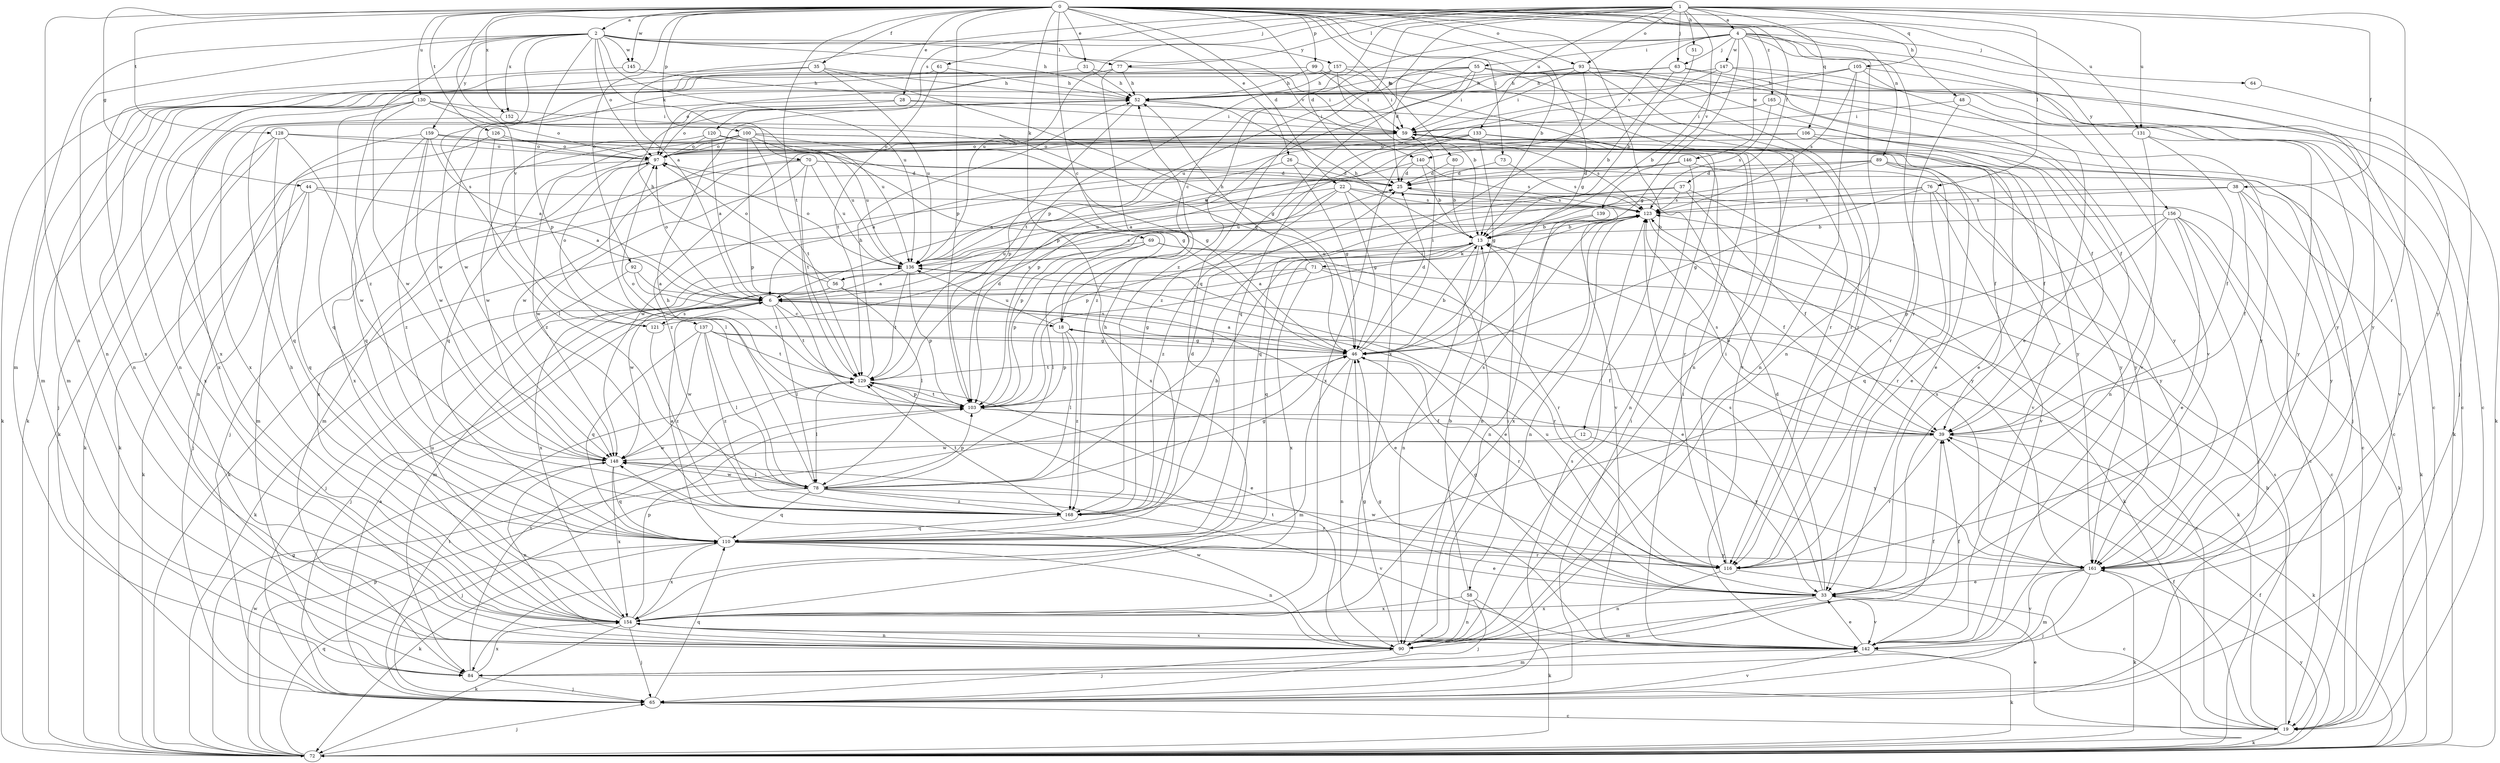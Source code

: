 strict digraph  {
0;
1;
2;
4;
6;
12;
13;
18;
19;
22;
25;
26;
28;
31;
33;
35;
37;
38;
39;
44;
46;
48;
51;
52;
55;
56;
58;
59;
61;
63;
64;
65;
69;
70;
71;
72;
73;
76;
77;
78;
80;
84;
89;
90;
92;
93;
97;
99;
100;
103;
105;
106;
110;
116;
120;
121;
123;
126;
128;
129;
130;
131;
133;
136;
137;
139;
140;
142;
145;
146;
147;
148;
152;
154;
156;
157;
159;
161;
165;
168;
0 -> 2  [label=a];
0 -> 12  [label=b];
0 -> 13  [label=b];
0 -> 18  [label=c];
0 -> 22  [label=d];
0 -> 25  [label=d];
0 -> 26  [label=e];
0 -> 28  [label=e];
0 -> 31  [label=e];
0 -> 35  [label=f];
0 -> 37  [label=f];
0 -> 44  [label=g];
0 -> 46  [label=g];
0 -> 48  [label=h];
0 -> 69  [label=k];
0 -> 73  [label=l];
0 -> 80  [label=m];
0 -> 89  [label=n];
0 -> 90  [label=n];
0 -> 92  [label=o];
0 -> 93  [label=o];
0 -> 99  [label=p];
0 -> 100  [label=p];
0 -> 103  [label=p];
0 -> 126  [label=t];
0 -> 128  [label=t];
0 -> 129  [label=t];
0 -> 130  [label=u];
0 -> 131  [label=u];
0 -> 137  [label=v];
0 -> 145  [label=w];
0 -> 152  [label=x];
0 -> 156  [label=y];
0 -> 165  [label=z];
1 -> 4  [label=a];
1 -> 6  [label=a];
1 -> 38  [label=f];
1 -> 51  [label=h];
1 -> 61  [label=j];
1 -> 63  [label=j];
1 -> 76  [label=l];
1 -> 77  [label=l];
1 -> 93  [label=o];
1 -> 103  [label=p];
1 -> 105  [label=q];
1 -> 106  [label=q];
1 -> 110  [label=q];
1 -> 116  [label=r];
1 -> 120  [label=s];
1 -> 131  [label=u];
1 -> 133  [label=u];
1 -> 136  [label=u];
1 -> 139  [label=v];
1 -> 168  [label=z];
2 -> 52  [label=h];
2 -> 70  [label=k];
2 -> 77  [label=l];
2 -> 84  [label=m];
2 -> 90  [label=n];
2 -> 97  [label=o];
2 -> 103  [label=p];
2 -> 121  [label=s];
2 -> 136  [label=u];
2 -> 140  [label=v];
2 -> 145  [label=w];
2 -> 152  [label=x];
2 -> 157  [label=y];
2 -> 159  [label=y];
2 -> 168  [label=z];
4 -> 18  [label=c];
4 -> 25  [label=d];
4 -> 46  [label=g];
4 -> 55  [label=i];
4 -> 63  [label=j];
4 -> 64  [label=j];
4 -> 90  [label=n];
4 -> 116  [label=r];
4 -> 140  [label=v];
4 -> 142  [label=v];
4 -> 146  [label=w];
4 -> 147  [label=w];
4 -> 161  [label=y];
6 -> 18  [label=c];
6 -> 33  [label=e];
6 -> 46  [label=g];
6 -> 65  [label=j];
6 -> 78  [label=l];
6 -> 97  [label=o];
6 -> 121  [label=s];
6 -> 129  [label=t];
12 -> 148  [label=w];
12 -> 161  [label=y];
13 -> 52  [label=h];
13 -> 56  [label=i];
13 -> 58  [label=i];
13 -> 71  [label=k];
13 -> 90  [label=n];
13 -> 110  [label=q];
13 -> 136  [label=u];
18 -> 46  [label=g];
18 -> 78  [label=l];
18 -> 103  [label=p];
18 -> 136  [label=u];
18 -> 168  [label=z];
19 -> 13  [label=b];
19 -> 18  [label=c];
19 -> 33  [label=e];
19 -> 39  [label=f];
19 -> 72  [label=k];
19 -> 123  [label=s];
22 -> 19  [label=c];
22 -> 46  [label=g];
22 -> 72  [label=k];
22 -> 90  [label=n];
22 -> 103  [label=p];
22 -> 123  [label=s];
22 -> 168  [label=z];
25 -> 123  [label=s];
26 -> 6  [label=a];
26 -> 25  [label=d];
26 -> 46  [label=g];
28 -> 59  [label=i];
28 -> 97  [label=o];
28 -> 154  [label=x];
28 -> 161  [label=y];
31 -> 52  [label=h];
31 -> 59  [label=i];
31 -> 90  [label=n];
33 -> 25  [label=d];
33 -> 46  [label=g];
33 -> 84  [label=m];
33 -> 123  [label=s];
33 -> 136  [label=u];
33 -> 142  [label=v];
33 -> 154  [label=x];
35 -> 46  [label=g];
35 -> 52  [label=h];
35 -> 72  [label=k];
35 -> 84  [label=m];
35 -> 136  [label=u];
37 -> 39  [label=f];
37 -> 103  [label=p];
37 -> 123  [label=s];
37 -> 136  [label=u];
37 -> 161  [label=y];
38 -> 39  [label=f];
38 -> 72  [label=k];
38 -> 123  [label=s];
38 -> 136  [label=u];
38 -> 161  [label=y];
39 -> 13  [label=b];
39 -> 72  [label=k];
39 -> 116  [label=r];
39 -> 123  [label=s];
39 -> 148  [label=w];
44 -> 6  [label=a];
44 -> 65  [label=j];
44 -> 72  [label=k];
44 -> 110  [label=q];
44 -> 123  [label=s];
46 -> 6  [label=a];
46 -> 13  [label=b];
46 -> 25  [label=d];
46 -> 59  [label=i];
46 -> 84  [label=m];
46 -> 90  [label=n];
46 -> 116  [label=r];
46 -> 129  [label=t];
48 -> 59  [label=i];
48 -> 72  [label=k];
48 -> 116  [label=r];
51 -> 13  [label=b];
52 -> 59  [label=i];
52 -> 103  [label=p];
55 -> 19  [label=c];
55 -> 52  [label=h];
55 -> 59  [label=i];
55 -> 90  [label=n];
55 -> 116  [label=r];
55 -> 129  [label=t];
55 -> 148  [label=w];
55 -> 168  [label=z];
56 -> 33  [label=e];
56 -> 52  [label=h];
56 -> 78  [label=l];
56 -> 97  [label=o];
56 -> 123  [label=s];
56 -> 148  [label=w];
56 -> 154  [label=x];
58 -> 13  [label=b];
58 -> 65  [label=j];
58 -> 72  [label=k];
58 -> 90  [label=n];
58 -> 154  [label=x];
59 -> 97  [label=o];
59 -> 123  [label=s];
59 -> 148  [label=w];
59 -> 168  [label=z];
61 -> 52  [label=h];
61 -> 84  [label=m];
61 -> 129  [label=t];
63 -> 13  [label=b];
63 -> 19  [label=c];
63 -> 39  [label=f];
63 -> 52  [label=h];
63 -> 148  [label=w];
64 -> 65  [label=j];
65 -> 6  [label=a];
65 -> 19  [label=c];
65 -> 59  [label=i];
65 -> 110  [label=q];
65 -> 123  [label=s];
65 -> 129  [label=t];
65 -> 142  [label=v];
69 -> 72  [label=k];
69 -> 78  [label=l];
69 -> 103  [label=p];
69 -> 116  [label=r];
69 -> 136  [label=u];
70 -> 19  [label=c];
70 -> 25  [label=d];
70 -> 65  [label=j];
70 -> 84  [label=m];
70 -> 129  [label=t];
70 -> 136  [label=u];
70 -> 142  [label=v];
70 -> 148  [label=w];
71 -> 6  [label=a];
71 -> 33  [label=e];
71 -> 52  [label=h];
71 -> 72  [label=k];
71 -> 84  [label=m];
71 -> 154  [label=x];
72 -> 39  [label=f];
72 -> 46  [label=g];
72 -> 65  [label=j];
72 -> 103  [label=p];
72 -> 110  [label=q];
72 -> 148  [label=w];
72 -> 161  [label=y];
73 -> 25  [label=d];
73 -> 123  [label=s];
76 -> 46  [label=g];
76 -> 78  [label=l];
76 -> 116  [label=r];
76 -> 123  [label=s];
76 -> 142  [label=v];
76 -> 161  [label=y];
77 -> 52  [label=h];
77 -> 72  [label=k];
77 -> 90  [label=n];
77 -> 161  [label=y];
77 -> 168  [label=z];
78 -> 46  [label=g];
78 -> 52  [label=h];
78 -> 65  [label=j];
78 -> 103  [label=p];
78 -> 110  [label=q];
78 -> 116  [label=r];
78 -> 142  [label=v];
78 -> 148  [label=w];
78 -> 168  [label=z];
80 -> 13  [label=b];
80 -> 25  [label=d];
84 -> 65  [label=j];
84 -> 129  [label=t];
84 -> 154  [label=x];
89 -> 6  [label=a];
89 -> 25  [label=d];
89 -> 33  [label=e];
89 -> 110  [label=q];
89 -> 142  [label=v];
89 -> 161  [label=y];
90 -> 39  [label=f];
90 -> 46  [label=g];
90 -> 65  [label=j];
90 -> 129  [label=t];
90 -> 148  [label=w];
92 -> 6  [label=a];
92 -> 65  [label=j];
92 -> 129  [label=t];
93 -> 39  [label=f];
93 -> 52  [label=h];
93 -> 59  [label=i];
93 -> 103  [label=p];
93 -> 116  [label=r];
93 -> 142  [label=v];
93 -> 154  [label=x];
97 -> 25  [label=d];
97 -> 78  [label=l];
97 -> 84  [label=m];
97 -> 154  [label=x];
99 -> 52  [label=h];
99 -> 59  [label=i];
99 -> 142  [label=v];
99 -> 154  [label=x];
100 -> 19  [label=c];
100 -> 39  [label=f];
100 -> 46  [label=g];
100 -> 97  [label=o];
100 -> 103  [label=p];
100 -> 110  [label=q];
100 -> 129  [label=t];
100 -> 136  [label=u];
100 -> 154  [label=x];
100 -> 168  [label=z];
103 -> 39  [label=f];
103 -> 97  [label=o];
103 -> 123  [label=s];
103 -> 129  [label=t];
103 -> 161  [label=y];
105 -> 19  [label=c];
105 -> 33  [label=e];
105 -> 52  [label=h];
105 -> 90  [label=n];
105 -> 110  [label=q];
105 -> 123  [label=s];
106 -> 33  [label=e];
106 -> 97  [label=o];
106 -> 103  [label=p];
106 -> 142  [label=v];
110 -> 6  [label=a];
110 -> 33  [label=e];
110 -> 52  [label=h];
110 -> 72  [label=k];
110 -> 90  [label=n];
110 -> 116  [label=r];
110 -> 154  [label=x];
110 -> 161  [label=y];
116 -> 19  [label=c];
116 -> 59  [label=i];
116 -> 90  [label=n];
116 -> 148  [label=w];
120 -> 6  [label=a];
120 -> 33  [label=e];
120 -> 97  [label=o];
120 -> 148  [label=w];
120 -> 154  [label=x];
121 -> 97  [label=o];
121 -> 123  [label=s];
121 -> 168  [label=z];
123 -> 13  [label=b];
123 -> 39  [label=f];
123 -> 90  [label=n];
123 -> 154  [label=x];
126 -> 72  [label=k];
126 -> 78  [label=l];
126 -> 97  [label=o];
126 -> 116  [label=r];
128 -> 72  [label=k];
128 -> 97  [label=o];
128 -> 110  [label=q];
128 -> 148  [label=w];
128 -> 154  [label=x];
128 -> 161  [label=y];
129 -> 25  [label=d];
129 -> 33  [label=e];
129 -> 52  [label=h];
129 -> 78  [label=l];
129 -> 103  [label=p];
130 -> 59  [label=i];
130 -> 65  [label=j];
130 -> 97  [label=o];
130 -> 110  [label=q];
130 -> 136  [label=u];
130 -> 148  [label=w];
130 -> 154  [label=x];
131 -> 39  [label=f];
131 -> 90  [label=n];
131 -> 97  [label=o];
131 -> 161  [label=y];
133 -> 39  [label=f];
133 -> 46  [label=g];
133 -> 65  [label=j];
133 -> 97  [label=o];
133 -> 136  [label=u];
133 -> 154  [label=x];
136 -> 6  [label=a];
136 -> 72  [label=k];
136 -> 97  [label=o];
136 -> 103  [label=p];
136 -> 116  [label=r];
136 -> 129  [label=t];
137 -> 39  [label=f];
137 -> 46  [label=g];
137 -> 78  [label=l];
137 -> 110  [label=q];
137 -> 129  [label=t];
137 -> 148  [label=w];
137 -> 168  [label=z];
139 -> 13  [label=b];
139 -> 90  [label=n];
140 -> 6  [label=a];
140 -> 13  [label=b];
140 -> 25  [label=d];
140 -> 123  [label=s];
142 -> 33  [label=e];
142 -> 39  [label=f];
142 -> 46  [label=g];
142 -> 59  [label=i];
142 -> 72  [label=k];
142 -> 84  [label=m];
142 -> 154  [label=x];
145 -> 52  [label=h];
145 -> 154  [label=x];
146 -> 25  [label=d];
146 -> 90  [label=n];
146 -> 148  [label=w];
146 -> 161  [label=y];
147 -> 13  [label=b];
147 -> 52  [label=h];
147 -> 72  [label=k];
147 -> 136  [label=u];
147 -> 161  [label=y];
148 -> 78  [label=l];
148 -> 90  [label=n];
148 -> 110  [label=q];
148 -> 154  [label=x];
152 -> 46  [label=g];
152 -> 72  [label=k];
154 -> 52  [label=h];
154 -> 65  [label=j];
154 -> 72  [label=k];
154 -> 90  [label=n];
154 -> 103  [label=p];
154 -> 136  [label=u];
154 -> 142  [label=v];
156 -> 13  [label=b];
156 -> 19  [label=c];
156 -> 33  [label=e];
156 -> 65  [label=j];
156 -> 72  [label=k];
156 -> 103  [label=p];
156 -> 110  [label=q];
157 -> 13  [label=b];
157 -> 52  [label=h];
157 -> 59  [label=i];
157 -> 97  [label=o];
157 -> 116  [label=r];
159 -> 6  [label=a];
159 -> 46  [label=g];
159 -> 90  [label=n];
159 -> 97  [label=o];
159 -> 110  [label=q];
159 -> 136  [label=u];
159 -> 148  [label=w];
159 -> 168  [label=z];
161 -> 33  [label=e];
161 -> 65  [label=j];
161 -> 72  [label=k];
161 -> 84  [label=m];
161 -> 123  [label=s];
161 -> 142  [label=v];
165 -> 59  [label=i];
165 -> 123  [label=s];
165 -> 161  [label=y];
168 -> 13  [label=b];
168 -> 25  [label=d];
168 -> 110  [label=q];
168 -> 123  [label=s];
168 -> 129  [label=t];
}
